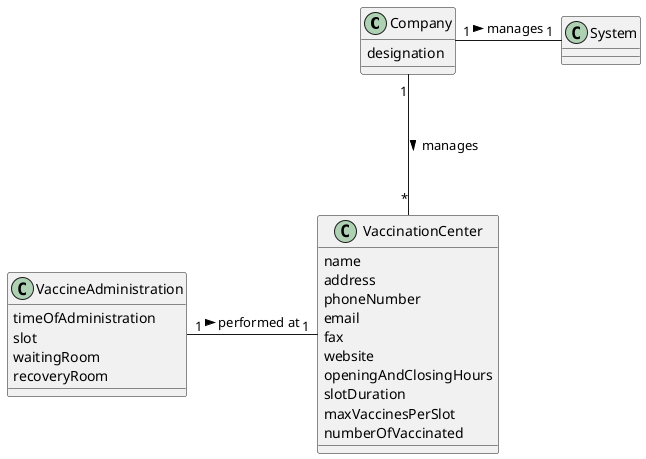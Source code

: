 @startuml
'https://plantuml.com/class-diagram

class Company{
    designation
}

class VaccinationCenter{
    name
    address
    phoneNumber
    email
    fax
    website
    openingAndClosingHours
    slotDuration
    maxVaccinesPerSlot
    numberOfVaccinated
}

class System

class VaccineAdministration{
    timeOfAdministration
    slot
    waitingRoom
    recoveryRoom
}
Company "1" --- "*" VaccinationCenter: > manages
Company "1" - "1" System: > manages
VaccineAdministration "1" - "1" VaccinationCenter: > performed at
@enduml